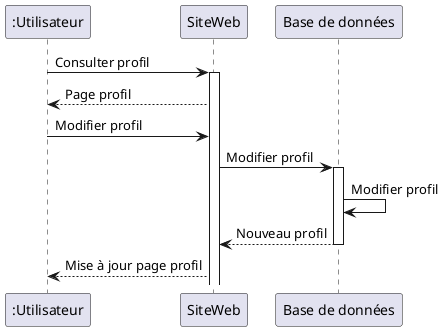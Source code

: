 @startuml Modifier Profil

":Utilisateur" -> SiteWeb: Consulter profil
activate SiteWeb

SiteWeb --> ":Utilisateur": Page profil

":Utilisateur" -> SiteWeb: Modifier profil

SiteWeb -> "Base de données": Modifier profil

activate "Base de données"

"Base de données" -> "Base de données": Modifier profil

return Nouveau profil

SiteWeb --> ":Utilisateur": Mise à jour page profil

@enduml